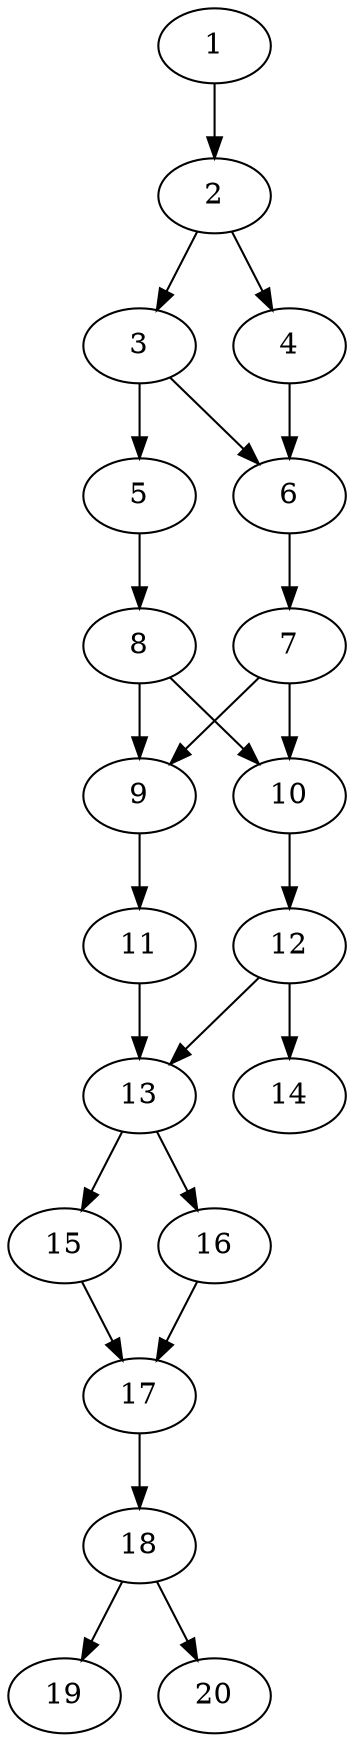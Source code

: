 // DAG automatically generated by daggen at Thu Oct  3 13:58:42 2019
// ./daggen --dot -n 20 --ccr 0.4 --fat 0.3 --regular 0.7 --density 0.7 --mindata 5242880 --maxdata 52428800 
digraph G {
  1 [size="72335360", alpha="0.08", expect_size="28934144"] 
  1 -> 2 [size ="28934144"]
  2 [size="99752960", alpha="0.07", expect_size="39901184"] 
  2 -> 3 [size ="39901184"]
  2 -> 4 [size ="39901184"]
  3 [size="77521920", alpha="0.06", expect_size="31008768"] 
  3 -> 5 [size ="31008768"]
  3 -> 6 [size ="31008768"]
  4 [size="81523200", alpha="0.16", expect_size="32609280"] 
  4 -> 6 [size ="32609280"]
  5 [size="114273280", alpha="0.10", expect_size="45709312"] 
  5 -> 8 [size ="45709312"]
  6 [size="102428160", alpha="0.02", expect_size="40971264"] 
  6 -> 7 [size ="40971264"]
  7 [size="25144320", alpha="0.04", expect_size="10057728"] 
  7 -> 9 [size ="10057728"]
  7 -> 10 [size ="10057728"]
  8 [size="99584000", alpha="0.17", expect_size="39833600"] 
  8 -> 9 [size ="39833600"]
  8 -> 10 [size ="39833600"]
  9 [size="63751680", alpha="0.08", expect_size="25500672"] 
  9 -> 11 [size ="25500672"]
  10 [size="21578240", alpha="0.11", expect_size="8631296"] 
  10 -> 12 [size ="8631296"]
  11 [size="111736320", alpha="0.11", expect_size="44694528"] 
  11 -> 13 [size ="44694528"]
  12 [size="40732160", alpha="0.07", expect_size="16292864"] 
  12 -> 13 [size ="16292864"]
  12 -> 14 [size ="16292864"]
  13 [size="79324160", alpha="0.03", expect_size="31729664"] 
  13 -> 15 [size ="31729664"]
  13 -> 16 [size ="31729664"]
  14 [size="114396160", alpha="0.15", expect_size="45758464"] 
  15 [size="87971840", alpha="0.03", expect_size="35188736"] 
  15 -> 17 [size ="35188736"]
  16 [size="30699520", alpha="0.00", expect_size="12279808"] 
  16 -> 17 [size ="12279808"]
  17 [size="42147840", alpha="0.03", expect_size="16859136"] 
  17 -> 18 [size ="16859136"]
  18 [size="65556480", alpha="0.17", expect_size="26222592"] 
  18 -> 19 [size ="26222592"]
  18 -> 20 [size ="26222592"]
  19 [size="50071040", alpha="0.07", expect_size="20028416"] 
  20 [size="99281920", alpha="0.18", expect_size="39712768"] 
}
